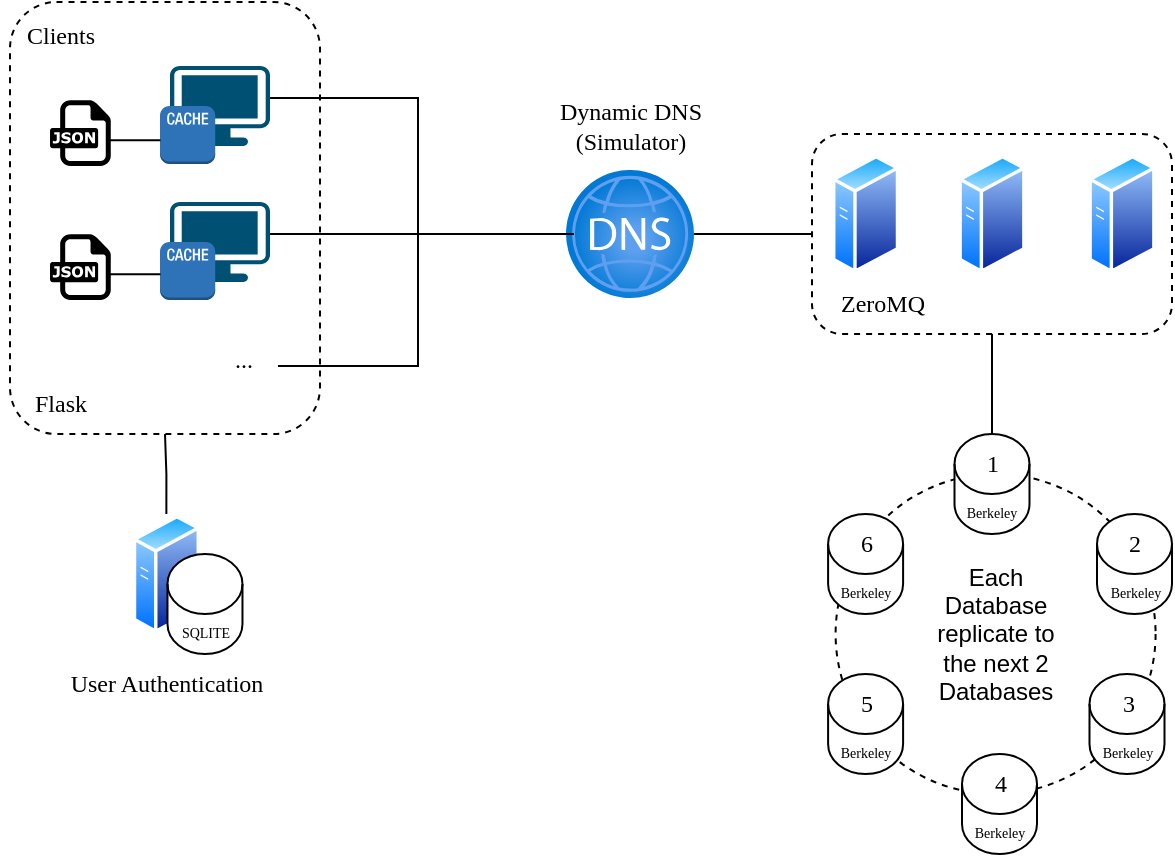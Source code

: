 <mxfile version="22.0.8" type="device">
  <diagram name="Page-1" id="zidCng7HodhdhZM7nLHo">
    <mxGraphModel dx="989" dy="530" grid="1" gridSize="10" guides="1" tooltips="1" connect="1" arrows="1" fold="1" page="1" pageScale="1" pageWidth="850" pageHeight="1100" math="0" shadow="0">
      <root>
        <mxCell id="0" />
        <mxCell id="1" parent="0" />
        <mxCell id="tigXcck2cauMA0Svn3TU-2" style="edgeStyle=orthogonalEdgeStyle;rounded=0;orthogonalLoop=1;jettySize=auto;html=1;entryX=0.5;entryY=1;entryDx=0;entryDy=0;endArrow=none;endFill=0;" edge="1" parent="1" source="tigXcck2cauMA0Svn3TU-1" target="C-cIICrRX4lIGrgm3GJK-32">
          <mxGeometry relative="1" as="geometry" />
        </mxCell>
        <mxCell id="tigXcck2cauMA0Svn3TU-1" value="" style="image;aspect=fixed;perimeter=ellipsePerimeter;html=1;align=center;shadow=0;dashed=0;spacingTop=3;image=img/lib/active_directory/generic_server.svg;" vertex="1" parent="1">
          <mxGeometry x="111.39" y="420" width="33.6" height="60" as="geometry" />
        </mxCell>
        <mxCell id="C-cIICrRX4lIGrgm3GJK-53" value="" style="ellipse;whiteSpace=wrap;html=1;aspect=fixed;dashed=1;fontFamily=Lexend;fontSource=https%3A%2F%2Ffonts.googleapis.com%2Fcss%3Ffamily%3DLexend;" parent="1" vertex="1">
          <mxGeometry x="462.8" y="400" width="160" height="160" as="geometry" />
        </mxCell>
        <mxCell id="C-cIICrRX4lIGrgm3GJK-32" value="" style="rounded=1;whiteSpace=wrap;html=1;dashed=1;" parent="1" vertex="1">
          <mxGeometry x="50" y="164" width="155" height="216" as="geometry" />
        </mxCell>
        <mxCell id="C-cIICrRX4lIGrgm3GJK-1" value="" style="points=[[0.03,0.03,0],[0.5,0,0],[0.97,0.03,0],[1,0.4,0],[0.97,0.745,0],[0.5,1,0],[0.03,0.745,0],[0,0.4,0]];verticalLabelPosition=bottom;sketch=0;html=1;verticalAlign=top;aspect=fixed;align=center;pointerEvents=1;shape=mxgraph.cisco19.workstation;fillColor=#005073;strokeColor=none;" parent="1" vertex="1">
          <mxGeometry x="130" y="264" width="50" height="40" as="geometry" />
        </mxCell>
        <mxCell id="C-cIICrRX4lIGrgm3GJK-2" value="" style="outlineConnect=0;dashed=0;verticalLabelPosition=bottom;verticalAlign=top;align=center;html=1;shape=mxgraph.aws3.cache_node;fillColor=#2E73B8;gradientColor=none;" parent="1" vertex="1">
          <mxGeometry x="125" y="284" width="27.62" height="29" as="geometry" />
        </mxCell>
        <mxCell id="C-cIICrRX4lIGrgm3GJK-3" value="" style="dashed=0;outlineConnect=0;html=1;align=center;labelPosition=center;verticalLabelPosition=bottom;verticalAlign=top;shape=mxgraph.weblogos.json" parent="1" vertex="1">
          <mxGeometry x="70" y="280.1" width="30.38" height="32.9" as="geometry" />
        </mxCell>
        <mxCell id="C-cIICrRX4lIGrgm3GJK-4" value="" style="endArrow=none;html=1;rounded=0;" parent="1" edge="1">
          <mxGeometry width="50" height="50" relative="1" as="geometry">
            <mxPoint x="99.75" y="300.14" as="sourcePoint" />
            <mxPoint x="125.25" y="300.14" as="targetPoint" />
          </mxGeometry>
        </mxCell>
        <mxCell id="C-cIICrRX4lIGrgm3GJK-5" value="" style="points=[[0.03,0.03,0],[0.5,0,0],[0.97,0.03,0],[1,0.4,0],[0.97,0.745,0],[0.5,1,0],[0.03,0.745,0],[0,0.4,0]];verticalLabelPosition=bottom;sketch=0;html=1;verticalAlign=top;aspect=fixed;align=center;pointerEvents=1;shape=mxgraph.cisco19.workstation;fillColor=#005073;strokeColor=none;" parent="1" vertex="1">
          <mxGeometry x="130" y="196" width="50" height="40" as="geometry" />
        </mxCell>
        <mxCell id="C-cIICrRX4lIGrgm3GJK-6" value="" style="outlineConnect=0;dashed=0;verticalLabelPosition=bottom;verticalAlign=top;align=center;html=1;shape=mxgraph.aws3.cache_node;fillColor=#2E73B8;gradientColor=none;" parent="1" vertex="1">
          <mxGeometry x="125" y="216" width="27.62" height="29" as="geometry" />
        </mxCell>
        <mxCell id="C-cIICrRX4lIGrgm3GJK-13" value="Dynamic DNS&lt;br&gt;(Simulator)" style="text;html=1;align=center;verticalAlign=middle;resizable=0;points=[];autosize=1;strokeColor=none;fillColor=none;fontFamily=Lexend;fontSource=https%3A%2F%2Ffonts.googleapis.com%2Fcss%3Ffamily%3DLexend;" parent="1" vertex="1">
          <mxGeometry x="310" y="206" width="100" height="40" as="geometry" />
        </mxCell>
        <mxCell id="C-cIICrRX4lIGrgm3GJK-36" style="edgeStyle=orthogonalEdgeStyle;rounded=0;orthogonalLoop=1;jettySize=auto;html=1;entryX=0;entryY=0.5;entryDx=0;entryDy=0;endArrow=none;endFill=0;" parent="1" source="C-cIICrRX4lIGrgm3GJK-14" target="C-cIICrRX4lIGrgm3GJK-28" edge="1">
          <mxGeometry relative="1" as="geometry" />
        </mxCell>
        <mxCell id="C-cIICrRX4lIGrgm3GJK-14" value="" style="image;aspect=fixed;html=1;points=[];align=center;fontSize=12;image=img/lib/azure2/networking/DNS_Zones.svg;" parent="1" vertex="1">
          <mxGeometry x="328" y="248" width="64" height="64" as="geometry" />
        </mxCell>
        <mxCell id="C-cIICrRX4lIGrgm3GJK-16" style="edgeStyle=orthogonalEdgeStyle;rounded=0;orthogonalLoop=1;jettySize=auto;html=1;entryX=1;entryY=0.4;entryDx=0;entryDy=0;entryPerimeter=0;endArrow=none;endFill=0;" parent="1" source="C-cIICrRX4lIGrgm3GJK-14" target="C-cIICrRX4lIGrgm3GJK-5" edge="1">
          <mxGeometry relative="1" as="geometry" />
        </mxCell>
        <mxCell id="C-cIICrRX4lIGrgm3GJK-17" style="edgeStyle=orthogonalEdgeStyle;rounded=0;orthogonalLoop=1;jettySize=auto;html=1;entryX=1;entryY=0.4;entryDx=0;entryDy=0;entryPerimeter=0;endArrow=none;endFill=0;" parent="1" source="C-cIICrRX4lIGrgm3GJK-14" target="C-cIICrRX4lIGrgm3GJK-1" edge="1">
          <mxGeometry relative="1" as="geometry" />
        </mxCell>
        <mxCell id="C-cIICrRX4lIGrgm3GJK-18" style="edgeStyle=orthogonalEdgeStyle;rounded=0;orthogonalLoop=1;jettySize=auto;html=1;entryX=1;entryY=0.4;entryDx=0;entryDy=0;entryPerimeter=0;endArrow=none;endFill=0;" parent="1" edge="1">
          <mxGeometry relative="1" as="geometry">
            <mxPoint x="332.0" y="280.0" as="sourcePoint" />
            <mxPoint x="184" y="346" as="targetPoint" />
            <Array as="points">
              <mxPoint x="254" y="280" />
              <mxPoint x="254" y="346" />
            </Array>
          </mxGeometry>
        </mxCell>
        <mxCell id="C-cIICrRX4lIGrgm3GJK-19" value="" style="dashed=0;outlineConnect=0;html=1;align=center;labelPosition=center;verticalLabelPosition=bottom;verticalAlign=top;shape=mxgraph.weblogos.json" parent="1" vertex="1">
          <mxGeometry x="70" y="213.1" width="30.38" height="32.9" as="geometry" />
        </mxCell>
        <mxCell id="C-cIICrRX4lIGrgm3GJK-20" value="" style="endArrow=none;html=1;rounded=0;" parent="1" edge="1">
          <mxGeometry width="50" height="50" relative="1" as="geometry">
            <mxPoint x="99.75" y="233.14" as="sourcePoint" />
            <mxPoint x="125.25" y="233.14" as="targetPoint" />
          </mxGeometry>
        </mxCell>
        <mxCell id="C-cIICrRX4lIGrgm3GJK-23" value="..." style="text;html=1;strokeColor=none;fillColor=none;align=center;verticalAlign=middle;whiteSpace=wrap;rounded=0;fontFamily=Lexend;fontSource=https%3A%2F%2Ffonts.googleapis.com%2Fcss%3Ffamily%3DLexend;" parent="1" vertex="1">
          <mxGeometry x="137" y="328" width="60" height="30" as="geometry" />
        </mxCell>
        <mxCell id="C-cIICrRX4lIGrgm3GJK-50" style="edgeStyle=orthogonalEdgeStyle;rounded=0;orthogonalLoop=1;jettySize=auto;html=1;endArrow=none;endFill=0;" parent="1" source="C-cIICrRX4lIGrgm3GJK-28" edge="1">
          <mxGeometry relative="1" as="geometry">
            <mxPoint x="541.0" y="380" as="targetPoint" />
          </mxGeometry>
        </mxCell>
        <mxCell id="C-cIICrRX4lIGrgm3GJK-28" value="" style="rounded=1;whiteSpace=wrap;html=1;dashed=1;" parent="1" vertex="1">
          <mxGeometry x="451" y="230" width="180" height="100" as="geometry" />
        </mxCell>
        <mxCell id="C-cIICrRX4lIGrgm3GJK-24" value="" style="image;aspect=fixed;perimeter=ellipsePerimeter;html=1;align=center;shadow=0;dashed=0;spacingTop=3;image=img/lib/active_directory/generic_server.svg;" parent="1" vertex="1">
          <mxGeometry x="461" y="240" width="33.6" height="60" as="geometry" />
        </mxCell>
        <mxCell id="C-cIICrRX4lIGrgm3GJK-26" value="" style="image;aspect=fixed;perimeter=ellipsePerimeter;html=1;align=center;shadow=0;dashed=0;spacingTop=3;image=img/lib/active_directory/generic_server.svg;" parent="1" vertex="1">
          <mxGeometry x="524.2" y="240" width="33.6" height="60" as="geometry" />
        </mxCell>
        <mxCell id="C-cIICrRX4lIGrgm3GJK-27" value="" style="image;aspect=fixed;perimeter=ellipsePerimeter;html=1;align=center;shadow=0;dashed=0;spacingTop=3;image=img/lib/active_directory/generic_server.svg;" parent="1" vertex="1">
          <mxGeometry x="589.2" y="240" width="33.6" height="60" as="geometry" />
        </mxCell>
        <mxCell id="C-cIICrRX4lIGrgm3GJK-29" value="ZeroMQ" style="text;html=1;align=center;verticalAlign=middle;resizable=0;points=[];autosize=1;strokeColor=none;fillColor=none;fontFamily=Lexend;fontSource=https%3A%2F%2Ffonts.googleapis.com%2Fcss%3Ffamily%3DLexend;" parent="1" vertex="1">
          <mxGeometry x="451" y="300" width="70" height="30" as="geometry" />
        </mxCell>
        <mxCell id="C-cIICrRX4lIGrgm3GJK-33" value="Flask" style="text;html=1;align=center;verticalAlign=middle;resizable=0;points=[];autosize=1;strokeColor=none;fillColor=none;fontFamily=Lexend;fontSource=https%3A%2F%2Ffonts.googleapis.com%2Fcss%3Ffamily%3DLexend;" parent="1" vertex="1">
          <mxGeometry x="50.38" y="350" width="50" height="30" as="geometry" />
        </mxCell>
        <mxCell id="C-cIICrRX4lIGrgm3GJK-34" value="Clients" style="text;html=1;align=center;verticalAlign=middle;resizable=0;points=[];autosize=1;strokeColor=none;fillColor=none;fontFamily=Lexend;fontSource=https%3A%2F%2Ffonts.googleapis.com%2Fcss%3Ffamily%3DLexend;" parent="1" vertex="1">
          <mxGeometry x="45.0" y="166" width="60" height="30" as="geometry" />
        </mxCell>
        <mxCell id="C-cIICrRX4lIGrgm3GJK-52" value="&lt;font style=&quot;font-size: 7px;&quot; face=&quot;Lexend&quot;&gt;Berkeley&lt;/font&gt;" style="shape=cylinder3;whiteSpace=wrap;html=1;boundedLbl=1;backgroundOutline=1;size=15;" parent="1" vertex="1">
          <mxGeometry x="522.25" y="380" width="37.5" height="50" as="geometry" />
        </mxCell>
        <mxCell id="C-cIICrRX4lIGrgm3GJK-54" value="1" style="text;html=1;align=center;verticalAlign=middle;resizable=0;points=[];autosize=1;strokeColor=none;fillColor=none;fontFamily=Lexend;fontSource=https%3A%2F%2Ffonts.googleapis.com%2Fcss%3Ffamily%3DLexend;" parent="1" vertex="1">
          <mxGeometry x="526" y="380" width="30" height="30" as="geometry" />
        </mxCell>
        <mxCell id="C-cIICrRX4lIGrgm3GJK-55" value="&lt;font style=&quot;font-size: 7px;&quot; face=&quot;Lexend&quot;&gt;Berkeley&lt;/font&gt;" style="shape=cylinder3;whiteSpace=wrap;html=1;boundedLbl=1;backgroundOutline=1;size=15;" parent="1" vertex="1">
          <mxGeometry x="593.5" y="420" width="37.5" height="50" as="geometry" />
        </mxCell>
        <mxCell id="C-cIICrRX4lIGrgm3GJK-56" value="2" style="text;html=1;align=center;verticalAlign=middle;resizable=0;points=[];autosize=1;strokeColor=none;fillColor=none;fontFamily=Lexend;fontSource=https%3A%2F%2Ffonts.googleapis.com%2Fcss%3Ffamily%3DLexend;" parent="1" vertex="1">
          <mxGeometry x="597.25" y="420" width="30" height="30" as="geometry" />
        </mxCell>
        <mxCell id="C-cIICrRX4lIGrgm3GJK-57" value="&lt;font style=&quot;font-size: 7px;&quot; face=&quot;Lexend&quot;&gt;Berkeley&lt;/font&gt;" style="shape=cylinder3;whiteSpace=wrap;html=1;boundedLbl=1;backgroundOutline=1;size=15;" parent="1" vertex="1">
          <mxGeometry x="589.75" y="500" width="37.5" height="50" as="geometry" />
        </mxCell>
        <mxCell id="C-cIICrRX4lIGrgm3GJK-58" value="3" style="text;html=1;align=center;verticalAlign=middle;resizable=0;points=[];autosize=1;strokeColor=none;fillColor=none;fontFamily=Lexend;fontSource=https%3A%2F%2Ffonts.googleapis.com%2Fcss%3Ffamily%3DLexend;" parent="1" vertex="1">
          <mxGeometry x="593.5" y="500" width="30" height="30" as="geometry" />
        </mxCell>
        <mxCell id="C-cIICrRX4lIGrgm3GJK-59" value="&lt;font style=&quot;font-size: 7px;&quot; face=&quot;Lexend&quot;&gt;Berkeley&lt;/font&gt;" style="shape=cylinder3;whiteSpace=wrap;html=1;boundedLbl=1;backgroundOutline=1;size=15;" parent="1" vertex="1">
          <mxGeometry x="526" y="540" width="37.5" height="50" as="geometry" />
        </mxCell>
        <mxCell id="C-cIICrRX4lIGrgm3GJK-60" value="4" style="text;html=1;align=center;verticalAlign=middle;resizable=0;points=[];autosize=1;strokeColor=none;fillColor=none;fontFamily=Lexend;fontSource=https%3A%2F%2Ffonts.googleapis.com%2Fcss%3Ffamily%3DLexend;" parent="1" vertex="1">
          <mxGeometry x="529.75" y="540" width="30" height="30" as="geometry" />
        </mxCell>
        <mxCell id="C-cIICrRX4lIGrgm3GJK-61" value="&lt;font style=&quot;font-size: 7px;&quot; face=&quot;Lexend&quot;&gt;Berkeley&lt;/font&gt;" style="shape=cylinder3;whiteSpace=wrap;html=1;boundedLbl=1;backgroundOutline=1;size=15;" parent="1" vertex="1">
          <mxGeometry x="459.05" y="500" width="37.5" height="50" as="geometry" />
        </mxCell>
        <mxCell id="C-cIICrRX4lIGrgm3GJK-62" value="5" style="text;html=1;align=center;verticalAlign=middle;resizable=0;points=[];autosize=1;strokeColor=none;fillColor=none;fontFamily=Lexend;fontSource=https%3A%2F%2Ffonts.googleapis.com%2Fcss%3Ffamily%3DLexend;" parent="1" vertex="1">
          <mxGeometry x="462.8" y="500" width="30" height="30" as="geometry" />
        </mxCell>
        <mxCell id="C-cIICrRX4lIGrgm3GJK-63" value="&lt;font style=&quot;font-size: 7px;&quot; face=&quot;Lexend&quot;&gt;Berkeley&lt;/font&gt;" style="shape=cylinder3;whiteSpace=wrap;html=1;boundedLbl=1;backgroundOutline=1;size=15;" parent="1" vertex="1">
          <mxGeometry x="459.05" y="420" width="37.5" height="50" as="geometry" />
        </mxCell>
        <mxCell id="C-cIICrRX4lIGrgm3GJK-64" value="6" style="text;html=1;align=center;verticalAlign=middle;resizable=0;points=[];autosize=1;strokeColor=none;fillColor=none;fontFamily=Lexend;fontSource=https%3A%2F%2Ffonts.googleapis.com%2Fcss%3Ffamily%3DLexend;" parent="1" vertex="1">
          <mxGeometry x="462.8" y="420" width="30" height="30" as="geometry" />
        </mxCell>
        <mxCell id="C-cIICrRX4lIGrgm3GJK-66" value="Each Database replicate to the next 2 Databases" style="ellipse;whiteSpace=wrap;html=1;aspect=fixed;strokeColor=none;" parent="1" vertex="1">
          <mxGeometry x="502.8" y="440" width="80" height="80" as="geometry" />
        </mxCell>
        <mxCell id="C-cIICrRX4lIGrgm3GJK-67" value="&lt;font style=&quot;font-size: 7px;&quot; face=&quot;Lexend&quot;&gt;SQLITE&lt;/font&gt;" style="shape=cylinder3;whiteSpace=wrap;html=1;boundedLbl=1;backgroundOutline=1;size=15;" parent="1" vertex="1">
          <mxGeometry x="128.74" y="440" width="37.5" height="50" as="geometry" />
        </mxCell>
        <mxCell id="C-cIICrRX4lIGrgm3GJK-68" value="User Authentication&lt;br&gt;" style="text;html=1;align=center;verticalAlign=middle;resizable=0;points=[];autosize=1;strokeColor=none;fillColor=none;fontFamily=Lexend;fontSource=https%3A%2F%2Ffonts.googleapis.com%2Fcss%3Ffamily%3DLexend;" parent="1" vertex="1">
          <mxGeometry x="58.19" y="490" width="140" height="30" as="geometry" />
        </mxCell>
      </root>
    </mxGraphModel>
  </diagram>
</mxfile>
